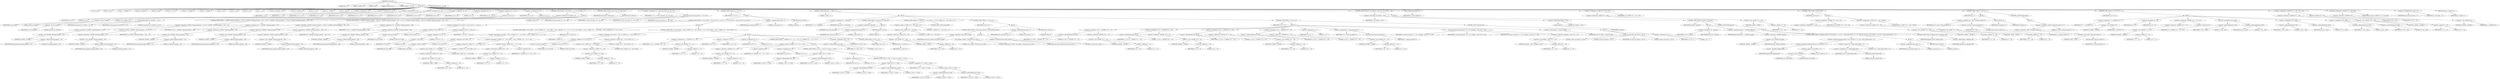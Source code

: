 digraph cache_insert {  
"1000118" [label = "(METHOD,cache_insert)" ]
"1000119" [label = "(PARAM,char *a1)" ]
"1000120" [label = "(PARAM,_DWORD *a2)" ]
"1000121" [label = "(PARAM,int a3)" ]
"1000122" [label = "(PARAM,unsigned int a4)" ]
"1000123" [label = "(PARAM,unsigned __int16 a5)" ]
"1000124" [label = "(BLOCK,,)" ]
"1000125" [label = "(LOCAL,v5: int)" ]
"1000126" [label = "(LOCAL,v6: char *)" ]
"1000127" [label = "(LOCAL,v7: _DWORD *)" ]
"1000128" [label = "(LOCAL,v8: _DWORD *)" ]
"1000129" [label = "(LOCAL,v10: bool)" ]
"1000130" [label = "(LOCAL,v11: int [ 5 ])" ]
"1000131" [label = "(LOCAL,v12: _DWORD *)" ]
"1000132" [label = "(LOCAL,v13: _DWORD *)" ]
"1000133" [label = "(LOCAL,v14: int)" ]
"1000134" [label = "(LOCAL,v15: int)" ]
"1000135" [label = "(LOCAL,v16: int)" ]
"1000136" [label = "(LOCAL,v17: int)" ]
"1000137" [label = "(LOCAL,v18: unsigned __int16)" ]
"1000138" [label = "(LOCAL,v19: unsigned int)" ]
"1000139" [label = "(LOCAL,v20: int)" ]
"1000140" [label = "(LOCAL,v21: _DWORD *)" ]
"1000141" [label = "(LOCAL,s: char *)" ]
"1000142" [label = "(<operator>.assignment,s = a1)" ]
"1000143" [label = "(IDENTIFIER,s,s = a1)" ]
"1000144" [label = "(IDENTIFIER,a1,s = a1)" ]
"1000145" [label = "(<operator>.assignment,v21 = a2)" ]
"1000146" [label = "(IDENTIFIER,v21,v21 = a2)" ]
"1000147" [label = "(IDENTIFIER,a2,v21 = a2)" ]
"1000148" [label = "(<operator>.assignment,v20 = a3)" ]
"1000149" [label = "(IDENTIFIER,v20,v20 = a3)" ]
"1000150" [label = "(IDENTIFIER,a3,v20 = a3)" ]
"1000151" [label = "(<operator>.assignment,v19 = a4)" ]
"1000152" [label = "(IDENTIFIER,v19,v19 = a4)" ]
"1000153" [label = "(IDENTIFIER,a4,v19 = a4)" ]
"1000154" [label = "(<operator>.assignment,v18 = a5)" ]
"1000155" [label = "(IDENTIFIER,v18,v18 = a5)" ]
"1000156" [label = "(IDENTIFIER,a5,v18 = a5)" ]
"1000157" [label = "(<operator>.assignment,v16 = 0)" ]
"1000158" [label = "(IDENTIFIER,v16,v16 = 0)" ]
"1000159" [label = "(LITERAL,0,v16 = 0)" ]
"1000160" [label = "(<operator>.assignment,v15 = a5 & 4)" ]
"1000161" [label = "(IDENTIFIER,v15,v15 = a5 & 4)" ]
"1000162" [label = "(<operator>.and,a5 & 4)" ]
"1000163" [label = "(IDENTIFIER,a5,a5 & 4)" ]
"1000164" [label = "(LITERAL,4,a5 & 4)" ]
"1000165" [label = "(<operator>.assignment,v14 = 0)" ]
"1000166" [label = "(IDENTIFIER,v14,v14 = 0)" ]
"1000167" [label = "(LITERAL,0,v14 = 0)" ]
"1000168" [label = "(CONTROL_STRUCTURE,if ( (a5 & 0x980) != 0 ),if ( (a5 & 0x980) != 0 ))" ]
"1000169" [label = "(<operator>.notEquals,(a5 & 0x980) != 0)" ]
"1000170" [label = "(<operator>.and,a5 & 0x980)" ]
"1000171" [label = "(IDENTIFIER,a5,a5 & 0x980)" ]
"1000172" [label = "(LITERAL,0x980,a5 & 0x980)" ]
"1000173" [label = "(LITERAL,0,(a5 & 0x980) != 0)" ]
"1000174" [label = "(BLOCK,,)" ]
"1000175" [label = "(log_query,log_query(v18 | 0x10000, s, v21, 0))" ]
"1000176" [label = "(<operator>.or,v18 | 0x10000)" ]
"1000177" [label = "(IDENTIFIER,v18,v18 | 0x10000)" ]
"1000178" [label = "(LITERAL,0x10000,v18 | 0x10000)" ]
"1000179" [label = "(IDENTIFIER,s,log_query(v18 | 0x10000, s, v21, 0))" ]
"1000180" [label = "(IDENTIFIER,v21,log_query(v18 | 0x10000, s, v21, 0))" ]
"1000181" [label = "(LITERAL,0,log_query(v18 | 0x10000, s, v21, 0))" ]
"1000182" [label = "(CONTROL_STRUCTURE,if ( *(_DWORD *)(dnsmasq_daemon + 252) && *(_DWORD *)(dnsmasq_daemon + 252) < v19 ),if ( *(_DWORD *)(dnsmasq_daemon + 252) && *(_DWORD *)(dnsmasq_daemon + 252) < v19 ))" ]
"1000183" [label = "(<operator>.logicalAnd,*(_DWORD *)(dnsmasq_daemon + 252) && *(_DWORD *)(dnsmasq_daemon + 252) < v19)" ]
"1000184" [label = "(<operator>.indirection,*(_DWORD *)(dnsmasq_daemon + 252))" ]
"1000185" [label = "(<operator>.cast,(_DWORD *)(dnsmasq_daemon + 252))" ]
"1000186" [label = "(UNKNOWN,_DWORD *,_DWORD *)" ]
"1000187" [label = "(<operator>.addition,dnsmasq_daemon + 252)" ]
"1000188" [label = "(IDENTIFIER,dnsmasq_daemon,dnsmasq_daemon + 252)" ]
"1000189" [label = "(LITERAL,252,dnsmasq_daemon + 252)" ]
"1000190" [label = "(<operator>.lessThan,*(_DWORD *)(dnsmasq_daemon + 252) < v19)" ]
"1000191" [label = "(<operator>.indirection,*(_DWORD *)(dnsmasq_daemon + 252))" ]
"1000192" [label = "(<operator>.cast,(_DWORD *)(dnsmasq_daemon + 252))" ]
"1000193" [label = "(UNKNOWN,_DWORD *,_DWORD *)" ]
"1000194" [label = "(<operator>.addition,dnsmasq_daemon + 252)" ]
"1000195" [label = "(IDENTIFIER,dnsmasq_daemon,dnsmasq_daemon + 252)" ]
"1000196" [label = "(LITERAL,252,dnsmasq_daemon + 252)" ]
"1000197" [label = "(IDENTIFIER,v19,*(_DWORD *)(dnsmasq_daemon + 252) < v19)" ]
"1000198" [label = "(<operator>.assignment,v19 = *(_DWORD *)(dnsmasq_daemon + 252))" ]
"1000199" [label = "(IDENTIFIER,v19,v19 = *(_DWORD *)(dnsmasq_daemon + 252))" ]
"1000200" [label = "(<operator>.indirection,*(_DWORD *)(dnsmasq_daemon + 252))" ]
"1000201" [label = "(<operator>.cast,(_DWORD *)(dnsmasq_daemon + 252))" ]
"1000202" [label = "(UNKNOWN,_DWORD *,_DWORD *)" ]
"1000203" [label = "(<operator>.addition,dnsmasq_daemon + 252)" ]
"1000204" [label = "(IDENTIFIER,dnsmasq_daemon,dnsmasq_daemon + 252)" ]
"1000205" [label = "(LITERAL,252,dnsmasq_daemon + 252)" ]
"1000206" [label = "(CONTROL_STRUCTURE,if ( *(_DWORD *)(dnsmasq_daemon + 248) && *(_DWORD *)(dnsmasq_daemon + 248) > v19 ),if ( *(_DWORD *)(dnsmasq_daemon + 248) && *(_DWORD *)(dnsmasq_daemon + 248) > v19 ))" ]
"1000207" [label = "(<operator>.logicalAnd,*(_DWORD *)(dnsmasq_daemon + 248) && *(_DWORD *)(dnsmasq_daemon + 248) > v19)" ]
"1000208" [label = "(<operator>.indirection,*(_DWORD *)(dnsmasq_daemon + 248))" ]
"1000209" [label = "(<operator>.cast,(_DWORD *)(dnsmasq_daemon + 248))" ]
"1000210" [label = "(UNKNOWN,_DWORD *,_DWORD *)" ]
"1000211" [label = "(<operator>.addition,dnsmasq_daemon + 248)" ]
"1000212" [label = "(IDENTIFIER,dnsmasq_daemon,dnsmasq_daemon + 248)" ]
"1000213" [label = "(LITERAL,248,dnsmasq_daemon + 248)" ]
"1000214" [label = "(<operator>.greaterThan,*(_DWORD *)(dnsmasq_daemon + 248) > v19)" ]
"1000215" [label = "(<operator>.indirection,*(_DWORD *)(dnsmasq_daemon + 248))" ]
"1000216" [label = "(<operator>.cast,(_DWORD *)(dnsmasq_daemon + 248))" ]
"1000217" [label = "(UNKNOWN,_DWORD *,_DWORD *)" ]
"1000218" [label = "(<operator>.addition,dnsmasq_daemon + 248)" ]
"1000219" [label = "(IDENTIFIER,dnsmasq_daemon,dnsmasq_daemon + 248)" ]
"1000220" [label = "(LITERAL,248,dnsmasq_daemon + 248)" ]
"1000221" [label = "(IDENTIFIER,v19,*(_DWORD *)(dnsmasq_daemon + 248) > v19)" ]
"1000222" [label = "(<operator>.assignment,v19 = *(_DWORD *)(dnsmasq_daemon + 248))" ]
"1000223" [label = "(IDENTIFIER,v19,v19 = *(_DWORD *)(dnsmasq_daemon + 248))" ]
"1000224" [label = "(<operator>.indirection,*(_DWORD *)(dnsmasq_daemon + 248))" ]
"1000225" [label = "(<operator>.cast,(_DWORD *)(dnsmasq_daemon + 248))" ]
"1000226" [label = "(UNKNOWN,_DWORD *,_DWORD *)" ]
"1000227" [label = "(<operator>.addition,dnsmasq_daemon + 248)" ]
"1000228" [label = "(IDENTIFIER,dnsmasq_daemon,dnsmasq_daemon + 248)" ]
"1000229" [label = "(LITERAL,248,dnsmasq_daemon + 248)" ]
"1000230" [label = "(CONTROL_STRUCTURE,if ( insert_error ),if ( insert_error ))" ]
"1000231" [label = "(IDENTIFIER,insert_error,if ( insert_error ))" ]
"1000232" [label = "(RETURN,return 0;,return 0;)" ]
"1000233" [label = "(LITERAL,0,return 0;)" ]
"1000234" [label = "(<operator>.assignment,v17 = cache_scan_free(s, v21, v20, v18))" ]
"1000235" [label = "(IDENTIFIER,v17,v17 = cache_scan_free(s, v21, v20, v18))" ]
"1000236" [label = "(cache_scan_free,cache_scan_free(s, v21, v20, v18))" ]
"1000237" [label = "(IDENTIFIER,s,cache_scan_free(s, v21, v20, v18))" ]
"1000238" [label = "(IDENTIFIER,v21,cache_scan_free(s, v21, v20, v18))" ]
"1000239" [label = "(IDENTIFIER,v20,cache_scan_free(s, v21, v20, v18))" ]
"1000240" [label = "(IDENTIFIER,v18,cache_scan_free(s, v21, v20, v18))" ]
"1000241" [label = "(CONTROL_STRUCTURE,if ( v17 ),if ( v17 ))" ]
"1000242" [label = "(IDENTIFIER,v17,if ( v17 ))" ]
"1000243" [label = "(BLOCK,,)" ]
"1000244" [label = "(CONTROL_STRUCTURE,if ( (v18 & 0x180) != 0 && (v18 & 8) != 0 && v21 ),if ( (v18 & 0x180) != 0 && (v18 & 8) != 0 && v21 ))" ]
"1000245" [label = "(<operator>.logicalAnd,(v18 & 0x180) != 0 && (v18 & 8) != 0 && v21)" ]
"1000246" [label = "(<operator>.notEquals,(v18 & 0x180) != 0)" ]
"1000247" [label = "(<operator>.and,v18 & 0x180)" ]
"1000248" [label = "(IDENTIFIER,v18,v18 & 0x180)" ]
"1000249" [label = "(LITERAL,0x180,v18 & 0x180)" ]
"1000250" [label = "(LITERAL,0,(v18 & 0x180) != 0)" ]
"1000251" [label = "(<operator>.logicalAnd,(v18 & 8) != 0 && v21)" ]
"1000252" [label = "(<operator>.notEquals,(v18 & 8) != 0)" ]
"1000253" [label = "(<operator>.and,v18 & 8)" ]
"1000254" [label = "(IDENTIFIER,v18,v18 & 8)" ]
"1000255" [label = "(LITERAL,8,v18 & 8)" ]
"1000256" [label = "(LITERAL,0,(v18 & 8) != 0)" ]
"1000257" [label = "(IDENTIFIER,v21,(v18 & 8) != 0 && v21)" ]
"1000258" [label = "(BLOCK,,)" ]
"1000259" [label = "(CONTROL_STRUCTURE,if ( (v18 & 0x80) != 0 && (*(_WORD *)(v17 + 36) & 0x80) != 0 && *(_DWORD *)(v17 + 12) == *v21 ),if ( (v18 & 0x80) != 0 && (*(_WORD *)(v17 + 36) & 0x80) != 0 && *(_DWORD *)(v17 + 12) == *v21 ))" ]
"1000260" [label = "(<operator>.logicalAnd,(v18 & 0x80) != 0 && (*(_WORD *)(v17 + 36) & 0x80) != 0 && *(_DWORD *)(v17 + 12) == *v21)" ]
"1000261" [label = "(<operator>.notEquals,(v18 & 0x80) != 0)" ]
"1000262" [label = "(<operator>.and,v18 & 0x80)" ]
"1000263" [label = "(IDENTIFIER,v18,v18 & 0x80)" ]
"1000264" [label = "(LITERAL,0x80,v18 & 0x80)" ]
"1000265" [label = "(LITERAL,0,(v18 & 0x80) != 0)" ]
"1000266" [label = "(<operator>.logicalAnd,(*(_WORD *)(v17 + 36) & 0x80) != 0 && *(_DWORD *)(v17 + 12) == *v21)" ]
"1000267" [label = "(<operator>.notEquals,(*(_WORD *)(v17 + 36) & 0x80) != 0)" ]
"1000268" [label = "(<operator>.and,*(_WORD *)(v17 + 36) & 0x80)" ]
"1000269" [label = "(<operator>.indirection,*(_WORD *)(v17 + 36))" ]
"1000270" [label = "(<operator>.cast,(_WORD *)(v17 + 36))" ]
"1000271" [label = "(UNKNOWN,_WORD *,_WORD *)" ]
"1000272" [label = "(<operator>.addition,v17 + 36)" ]
"1000273" [label = "(IDENTIFIER,v17,v17 + 36)" ]
"1000274" [label = "(LITERAL,36,v17 + 36)" ]
"1000275" [label = "(LITERAL,0x80,*(_WORD *)(v17 + 36) & 0x80)" ]
"1000276" [label = "(LITERAL,0,(*(_WORD *)(v17 + 36) & 0x80) != 0)" ]
"1000277" [label = "(<operator>.equals,*(_DWORD *)(v17 + 12) == *v21)" ]
"1000278" [label = "(<operator>.indirection,*(_DWORD *)(v17 + 12))" ]
"1000279" [label = "(<operator>.cast,(_DWORD *)(v17 + 12))" ]
"1000280" [label = "(UNKNOWN,_DWORD *,_DWORD *)" ]
"1000281" [label = "(<operator>.addition,v17 + 12)" ]
"1000282" [label = "(IDENTIFIER,v17,v17 + 12)" ]
"1000283" [label = "(LITERAL,12,v17 + 12)" ]
"1000284" [label = "(<operator>.indirection,*v21)" ]
"1000285" [label = "(IDENTIFIER,v21,*(_DWORD *)(v17 + 12) == *v21)" ]
"1000286" [label = "(RETURN,return v17;,return v17;)" ]
"1000287" [label = "(IDENTIFIER,v17,return v17;)" ]
"1000288" [label = "(CONTROL_STRUCTURE,if ( (v18 & 0x100) != 0 && (*(_WORD *)(v17 + 36) & 0x100) != 0 ),if ( (v18 & 0x100) != 0 && (*(_WORD *)(v17 + 36) & 0x100) != 0 ))" ]
"1000289" [label = "(<operator>.logicalAnd,(v18 & 0x100) != 0 && (*(_WORD *)(v17 + 36) & 0x100) != 0)" ]
"1000290" [label = "(<operator>.notEquals,(v18 & 0x100) != 0)" ]
"1000291" [label = "(<operator>.and,v18 & 0x100)" ]
"1000292" [label = "(IDENTIFIER,v18,v18 & 0x100)" ]
"1000293" [label = "(LITERAL,0x100,v18 & 0x100)" ]
"1000294" [label = "(LITERAL,0,(v18 & 0x100) != 0)" ]
"1000295" [label = "(<operator>.notEquals,(*(_WORD *)(v17 + 36) & 0x100) != 0)" ]
"1000296" [label = "(<operator>.and,*(_WORD *)(v17 + 36) & 0x100)" ]
"1000297" [label = "(<operator>.indirection,*(_WORD *)(v17 + 36))" ]
"1000298" [label = "(<operator>.cast,(_WORD *)(v17 + 36))" ]
"1000299" [label = "(UNKNOWN,_WORD *,_WORD *)" ]
"1000300" [label = "(<operator>.addition,v17 + 36)" ]
"1000301" [label = "(IDENTIFIER,v17,v17 + 36)" ]
"1000302" [label = "(LITERAL,36,v17 + 36)" ]
"1000303" [label = "(LITERAL,0x100,*(_WORD *)(v17 + 36) & 0x100)" ]
"1000304" [label = "(LITERAL,0,(*(_WORD *)(v17 + 36) & 0x100) != 0)" ]
"1000305" [label = "(BLOCK,,)" ]
"1000306" [label = "(<operator>.assignment,v13 = (_DWORD *)(v17 + 12))" ]
"1000307" [label = "(IDENTIFIER,v13,v13 = (_DWORD *)(v17 + 12))" ]
"1000308" [label = "(<operator>.cast,(_DWORD *)(v17 + 12))" ]
"1000309" [label = "(UNKNOWN,_DWORD *,_DWORD *)" ]
"1000310" [label = "(<operator>.addition,v17 + 12)" ]
"1000311" [label = "(IDENTIFIER,v17,v17 + 12)" ]
"1000312" [label = "(LITERAL,12,v17 + 12)" ]
"1000313" [label = "(<operator>.assignment,v12 = v21)" ]
"1000314" [label = "(IDENTIFIER,v12,v12 = v21)" ]
"1000315" [label = "(IDENTIFIER,v21,v12 = v21)" ]
"1000316" [label = "(<operator>.assignment,v10 = 0)" ]
"1000317" [label = "(IDENTIFIER,v10,v10 = 0)" ]
"1000318" [label = "(LITERAL,0,v10 = 0)" ]
"1000319" [label = "(CONTROL_STRUCTURE,if ( *(_DWORD *)(v17 + 12) == *v21 ),if ( *(_DWORD *)(v17 + 12) == *v21 ))" ]
"1000320" [label = "(<operator>.equals,*(_DWORD *)(v17 + 12) == *v21)" ]
"1000321" [label = "(<operator>.indirection,*(_DWORD *)(v17 + 12))" ]
"1000322" [label = "(<operator>.cast,(_DWORD *)(v17 + 12))" ]
"1000323" [label = "(UNKNOWN,_DWORD *,_DWORD *)" ]
"1000324" [label = "(<operator>.addition,v17 + 12)" ]
"1000325" [label = "(IDENTIFIER,v17,v17 + 12)" ]
"1000326" [label = "(LITERAL,12,v17 + 12)" ]
"1000327" [label = "(<operator>.indirection,*v21)" ]
"1000328" [label = "(IDENTIFIER,v21,*(_DWORD *)(v17 + 12) == *v21)" ]
"1000329" [label = "(BLOCK,,)" ]
"1000330" [label = "(<operator>.assignment,v10 = 0)" ]
"1000331" [label = "(IDENTIFIER,v10,v10 = 0)" ]
"1000332" [label = "(LITERAL,0,v10 = 0)" ]
"1000333" [label = "(CONTROL_STRUCTURE,if ( v13[1] == v12[1] ),if ( v13[1] == v12[1] ))" ]
"1000334" [label = "(<operator>.equals,v13[1] == v12[1])" ]
"1000335" [label = "(<operator>.indirectIndexAccess,v13[1])" ]
"1000336" [label = "(IDENTIFIER,v13,v13[1] == v12[1])" ]
"1000337" [label = "(LITERAL,1,v13[1] == v12[1])" ]
"1000338" [label = "(<operator>.indirectIndexAccess,v12[1])" ]
"1000339" [label = "(IDENTIFIER,v12,v13[1] == v12[1])" ]
"1000340" [label = "(LITERAL,1,v13[1] == v12[1])" ]
"1000341" [label = "(BLOCK,,)" ]
"1000342" [label = "(<operator>.assignment,v10 = 0)" ]
"1000343" [label = "(IDENTIFIER,v10,v10 = 0)" ]
"1000344" [label = "(LITERAL,0,v10 = 0)" ]
"1000345" [label = "(CONTROL_STRUCTURE,if ( v13[2] == v12[2] ),if ( v13[2] == v12[2] ))" ]
"1000346" [label = "(<operator>.equals,v13[2] == v12[2])" ]
"1000347" [label = "(<operator>.indirectIndexAccess,v13[2])" ]
"1000348" [label = "(IDENTIFIER,v13,v13[2] == v12[2])" ]
"1000349" [label = "(LITERAL,2,v13[2] == v12[2])" ]
"1000350" [label = "(<operator>.indirectIndexAccess,v12[2])" ]
"1000351" [label = "(IDENTIFIER,v12,v13[2] == v12[2])" ]
"1000352" [label = "(LITERAL,2,v13[2] == v12[2])" ]
"1000353" [label = "(<operator>.assignment,v10 = v13[3] == v12[3])" ]
"1000354" [label = "(IDENTIFIER,v10,v10 = v13[3] == v12[3])" ]
"1000355" [label = "(<operator>.equals,v13[3] == v12[3])" ]
"1000356" [label = "(<operator>.indirectIndexAccess,v13[3])" ]
"1000357" [label = "(IDENTIFIER,v13,v13[3] == v12[3])" ]
"1000358" [label = "(LITERAL,3,v13[3] == v12[3])" ]
"1000359" [label = "(<operator>.indirectIndexAccess,v12[3])" ]
"1000360" [label = "(IDENTIFIER,v12,v13[3] == v12[3])" ]
"1000361" [label = "(LITERAL,3,v13[3] == v12[3])" ]
"1000362" [label = "(<operator>.assignment,v11[4] = v10)" ]
"1000363" [label = "(<operator>.indirectIndexAccess,v11[4])" ]
"1000364" [label = "(IDENTIFIER,v11,v11[4] = v10)" ]
"1000365" [label = "(LITERAL,4,v11[4] = v10)" ]
"1000366" [label = "(IDENTIFIER,v10,v11[4] = v10)" ]
"1000367" [label = "(CONTROL_STRUCTURE,if ( v10 ),if ( v10 ))" ]
"1000368" [label = "(IDENTIFIER,v10,if ( v10 ))" ]
"1000369" [label = "(RETURN,return v17;,return v17;)" ]
"1000370" [label = "(IDENTIFIER,v17,return v17;)" ]
"1000371" [label = "(<operator>.assignment,insert_error = 1)" ]
"1000372" [label = "(IDENTIFIER,insert_error,insert_error = 1)" ]
"1000373" [label = "(LITERAL,1,insert_error = 1)" ]
"1000374" [label = "(RETURN,return 0;,return 0;)" ]
"1000375" [label = "(LITERAL,0,return 0;)" ]
"1000376" [label = "(CONTROL_STRUCTURE,while ( 1 ),while ( 1 ))" ]
"1000377" [label = "(LITERAL,1,while ( 1 ))" ]
"1000378" [label = "(BLOCK,,)" ]
"1000379" [label = "(<operator>.assignment,v17 = cache_tail)" ]
"1000380" [label = "(IDENTIFIER,v17,v17 = cache_tail)" ]
"1000381" [label = "(IDENTIFIER,cache_tail,v17 = cache_tail)" ]
"1000382" [label = "(CONTROL_STRUCTURE,if ( !cache_tail ),if ( !cache_tail ))" ]
"1000383" [label = "(<operator>.logicalNot,!cache_tail)" ]
"1000384" [label = "(IDENTIFIER,cache_tail,!cache_tail)" ]
"1000385" [label = "(BLOCK,,)" ]
"1000386" [label = "(<operator>.assignment,insert_error = 1)" ]
"1000387" [label = "(IDENTIFIER,insert_error,insert_error = 1)" ]
"1000388" [label = "(LITERAL,1,insert_error = 1)" ]
"1000389" [label = "(RETURN,return 0;,return 0;)" ]
"1000390" [label = "(LITERAL,0,return 0;)" ]
"1000391" [label = "(CONTROL_STRUCTURE,if ( (*(_WORD *)(v17 + 36) & 0xC) == 0 ),if ( (*(_WORD *)(v17 + 36) & 0xC) == 0 ))" ]
"1000392" [label = "(<operator>.equals,(*(_WORD *)(v17 + 36) & 0xC) == 0)" ]
"1000393" [label = "(<operator>.and,*(_WORD *)(v17 + 36) & 0xC)" ]
"1000394" [label = "(<operator>.indirection,*(_WORD *)(v17 + 36))" ]
"1000395" [label = "(<operator>.cast,(_WORD *)(v17 + 36))" ]
"1000396" [label = "(UNKNOWN,_WORD *,_WORD *)" ]
"1000397" [label = "(<operator>.addition,v17 + 36)" ]
"1000398" [label = "(IDENTIFIER,v17,v17 + 36)" ]
"1000399" [label = "(LITERAL,36,v17 + 36)" ]
"1000400" [label = "(LITERAL,0xC,*(_WORD *)(v17 + 36) & 0xC)" ]
"1000401" [label = "(LITERAL,0,(*(_WORD *)(v17 + 36) & 0xC) == 0)" ]
"1000402" [label = "(CONTROL_STRUCTURE,break;,break;)" ]
"1000403" [label = "(CONTROL_STRUCTURE,if ( v14 ),if ( v14 ))" ]
"1000404" [label = "(IDENTIFIER,v14,if ( v14 ))" ]
"1000405" [label = "(BLOCK,,)" ]
"1000406" [label = "(CONTROL_STRUCTURE,if ( !cache_insert_warned ),if ( !cache_insert_warned ))" ]
"1000407" [label = "(<operator>.logicalNot,!cache_insert_warned)" ]
"1000408" [label = "(IDENTIFIER,cache_insert_warned,!cache_insert_warned)" ]
"1000409" [label = "(BLOCK,,)" ]
"1000410" [label = "(my_syslog,my_syslog(3, \"Internal error in cache.\"))" ]
"1000411" [label = "(LITERAL,3,my_syslog(3, \"Internal error in cache.\"))" ]
"1000412" [label = "(LITERAL,\"Internal error in cache.\",my_syslog(3, \"Internal error in cache.\"))" ]
"1000413" [label = "(<operator>.assignment,cache_insert_warned = 1)" ]
"1000414" [label = "(IDENTIFIER,cache_insert_warned,cache_insert_warned = 1)" ]
"1000415" [label = "(LITERAL,1,cache_insert_warned = 1)" ]
"1000416" [label = "(<operator>.assignment,insert_error = 1)" ]
"1000417" [label = "(IDENTIFIER,insert_error,insert_error = 1)" ]
"1000418" [label = "(LITERAL,1,insert_error = 1)" ]
"1000419" [label = "(RETURN,return 0;,return 0;)" ]
"1000420" [label = "(LITERAL,0,return 0;)" ]
"1000421" [label = "(CONTROL_STRUCTURE,if ( v15 ),if ( v15 ))" ]
"1000422" [label = "(IDENTIFIER,v15,if ( v15 ))" ]
"1000423" [label = "(BLOCK,,)" ]
"1000424" [label = "(<operator>.assignment,v11[0] = *(_DWORD *)(v17 + 12))" ]
"1000425" [label = "(<operator>.indirectIndexAccess,v11[0])" ]
"1000426" [label = "(IDENTIFIER,v11,v11[0] = *(_DWORD *)(v17 + 12))" ]
"1000427" [label = "(LITERAL,0,v11[0] = *(_DWORD *)(v17 + 12))" ]
"1000428" [label = "(<operator>.indirection,*(_DWORD *)(v17 + 12))" ]
"1000429" [label = "(<operator>.cast,(_DWORD *)(v17 + 12))" ]
"1000430" [label = "(UNKNOWN,_DWORD *,_DWORD *)" ]
"1000431" [label = "(<operator>.addition,v17 + 12)" ]
"1000432" [label = "(IDENTIFIER,v17,v17 + 12)" ]
"1000433" [label = "(LITERAL,12,v17 + 12)" ]
"1000434" [label = "(<operator>.assignment,v11[1] = *(_DWORD *)(v17 + 16))" ]
"1000435" [label = "(<operator>.indirectIndexAccess,v11[1])" ]
"1000436" [label = "(IDENTIFIER,v11,v11[1] = *(_DWORD *)(v17 + 16))" ]
"1000437" [label = "(LITERAL,1,v11[1] = *(_DWORD *)(v17 + 16))" ]
"1000438" [label = "(<operator>.indirection,*(_DWORD *)(v17 + 16))" ]
"1000439" [label = "(<operator>.cast,(_DWORD *)(v17 + 16))" ]
"1000440" [label = "(UNKNOWN,_DWORD *,_DWORD *)" ]
"1000441" [label = "(<operator>.addition,v17 + 16)" ]
"1000442" [label = "(IDENTIFIER,v17,v17 + 16)" ]
"1000443" [label = "(LITERAL,16,v17 + 16)" ]
"1000444" [label = "(<operator>.assignment,v11[2] = *(_DWORD *)(v17 + 20))" ]
"1000445" [label = "(<operator>.indirectIndexAccess,v11[2])" ]
"1000446" [label = "(IDENTIFIER,v11,v11[2] = *(_DWORD *)(v17 + 20))" ]
"1000447" [label = "(LITERAL,2,v11[2] = *(_DWORD *)(v17 + 20))" ]
"1000448" [label = "(<operator>.indirection,*(_DWORD *)(v17 + 20))" ]
"1000449" [label = "(<operator>.cast,(_DWORD *)(v17 + 20))" ]
"1000450" [label = "(UNKNOWN,_DWORD *,_DWORD *)" ]
"1000451" [label = "(<operator>.addition,v17 + 20)" ]
"1000452" [label = "(IDENTIFIER,v17,v17 + 20)" ]
"1000453" [label = "(LITERAL,20,v17 + 20)" ]
"1000454" [label = "(<operator>.assignment,v11[3] = *(_DWORD *)(v17 + 24))" ]
"1000455" [label = "(<operator>.indirectIndexAccess,v11[3])" ]
"1000456" [label = "(IDENTIFIER,v11,v11[3] = *(_DWORD *)(v17 + 24))" ]
"1000457" [label = "(LITERAL,3,v11[3] = *(_DWORD *)(v17 + 24))" ]
"1000458" [label = "(<operator>.indirection,*(_DWORD *)(v17 + 24))" ]
"1000459" [label = "(<operator>.cast,(_DWORD *)(v17 + 24))" ]
"1000460" [label = "(UNKNOWN,_DWORD *,_DWORD *)" ]
"1000461" [label = "(<operator>.addition,v17 + 24)" ]
"1000462" [label = "(IDENTIFIER,v17,v17 + 24)" ]
"1000463" [label = "(LITERAL,24,v17 + 24)" ]
"1000464" [label = "(<operator>.assignment,v14 = 1)" ]
"1000465" [label = "(IDENTIFIER,v14,v14 = 1)" ]
"1000466" [label = "(LITERAL,1,v14 = 1)" ]
"1000467" [label = "(<operator>.assignment,v5 = cache_get_name(v17))" ]
"1000468" [label = "(IDENTIFIER,v5,v5 = cache_get_name(v17))" ]
"1000469" [label = "(cache_get_name,cache_get_name(v17))" ]
"1000470" [label = "(IDENTIFIER,v17,cache_get_name(v17))" ]
"1000471" [label = "(cache_scan_free,cache_scan_free(v5, v11, v20, *(unsigned __int16 *)(v17 + 36)))" ]
"1000472" [label = "(IDENTIFIER,v5,cache_scan_free(v5, v11, v20, *(unsigned __int16 *)(v17 + 36)))" ]
"1000473" [label = "(IDENTIFIER,v11,cache_scan_free(v5, v11, v20, *(unsigned __int16 *)(v17 + 36)))" ]
"1000474" [label = "(IDENTIFIER,v20,cache_scan_free(v5, v11, v20, *(unsigned __int16 *)(v17 + 36)))" ]
"1000475" [label = "(<operator>.indirection,*(unsigned __int16 *)(v17 + 36))" ]
"1000476" [label = "(<operator>.cast,(unsigned __int16 *)(v17 + 36))" ]
"1000477" [label = "(UNKNOWN,unsigned __int16 *,unsigned __int16 *)" ]
"1000478" [label = "(<operator>.addition,v17 + 36)" ]
"1000479" [label = "(IDENTIFIER,v17,v17 + 36)" ]
"1000480" [label = "(LITERAL,36,v17 + 36)" ]
"1000481" [label = "(<operator>.preIncrement,++cache_live_freed)" ]
"1000482" [label = "(IDENTIFIER,cache_live_freed,++cache_live_freed)" ]
"1000483" [label = "(CONTROL_STRUCTURE,else,else)" ]
"1000484" [label = "(BLOCK,,)" ]
"1000485" [label = "(cache_scan_free,cache_scan_free(0, 0, v20, 0))" ]
"1000486" [label = "(LITERAL,0,cache_scan_free(0, 0, v20, 0))" ]
"1000487" [label = "(LITERAL,0,cache_scan_free(0, 0, v20, 0))" ]
"1000488" [label = "(IDENTIFIER,v20,cache_scan_free(0, 0, v20, 0))" ]
"1000489" [label = "(LITERAL,0,cache_scan_free(0, 0, v20, 0))" ]
"1000490" [label = "(<operator>.assignment,v15 = 1)" ]
"1000491" [label = "(IDENTIFIER,v15,v15 = 1)" ]
"1000492" [label = "(LITERAL,1,v15 = 1)" ]
"1000493" [label = "(CONTROL_STRUCTURE,if ( s && strlen(s) > 0x31 ),if ( s && strlen(s) > 0x31 ))" ]
"1000494" [label = "(<operator>.logicalAnd,s && strlen(s) > 0x31)" ]
"1000495" [label = "(IDENTIFIER,s,s && strlen(s) > 0x31)" ]
"1000496" [label = "(<operator>.greaterThan,strlen(s) > 0x31)" ]
"1000497" [label = "(strlen,strlen(s))" ]
"1000498" [label = "(IDENTIFIER,s,strlen(s))" ]
"1000499" [label = "(LITERAL,0x31,strlen(s) > 0x31)" ]
"1000500" [label = "(BLOCK,,)" ]
"1000501" [label = "(CONTROL_STRUCTURE,if ( big_free ),if ( big_free ))" ]
"1000502" [label = "(IDENTIFIER,big_free,if ( big_free ))" ]
"1000503" [label = "(BLOCK,,)" ]
"1000504" [label = "(<operator>.assignment,v16 = big_free)" ]
"1000505" [label = "(IDENTIFIER,v16,v16 = big_free)" ]
"1000506" [label = "(IDENTIFIER,big_free,v16 = big_free)" ]
"1000507" [label = "(<operator>.assignment,big_free = *(_DWORD *)big_free)" ]
"1000508" [label = "(IDENTIFIER,big_free,big_free = *(_DWORD *)big_free)" ]
"1000509" [label = "(<operator>.indirection,*(_DWORD *)big_free)" ]
"1000510" [label = "(<operator>.cast,(_DWORD *)big_free)" ]
"1000511" [label = "(UNKNOWN,_DWORD *,_DWORD *)" ]
"1000512" [label = "(IDENTIFIER,big_free,(_DWORD *)big_free)" ]
"1000513" [label = "(CONTROL_STRUCTURE,else,else)" ]
"1000514" [label = "(BLOCK,,)" ]
"1000515" [label = "(CONTROL_STRUCTURE,if ( !bignames_left && (v18 & 0x5000) == 0 || (v16 = whine_malloc(1028)) == 0 ),if ( !bignames_left && (v18 & 0x5000) == 0 || (v16 = whine_malloc(1028)) == 0 ))" ]
"1000516" [label = "(<operator>.logicalOr,!bignames_left && (v18 & 0x5000) == 0 || (v16 = whine_malloc(1028)) == 0)" ]
"1000517" [label = "(<operator>.logicalAnd,!bignames_left && (v18 & 0x5000) == 0)" ]
"1000518" [label = "(<operator>.logicalNot,!bignames_left)" ]
"1000519" [label = "(IDENTIFIER,bignames_left,!bignames_left)" ]
"1000520" [label = "(<operator>.equals,(v18 & 0x5000) == 0)" ]
"1000521" [label = "(<operator>.and,v18 & 0x5000)" ]
"1000522" [label = "(IDENTIFIER,v18,v18 & 0x5000)" ]
"1000523" [label = "(LITERAL,0x5000,v18 & 0x5000)" ]
"1000524" [label = "(LITERAL,0,(v18 & 0x5000) == 0)" ]
"1000525" [label = "(<operator>.equals,(v16 = whine_malloc(1028)) == 0)" ]
"1000526" [label = "(<operator>.assignment,v16 = whine_malloc(1028))" ]
"1000527" [label = "(IDENTIFIER,v16,v16 = whine_malloc(1028))" ]
"1000528" [label = "(whine_malloc,whine_malloc(1028))" ]
"1000529" [label = "(LITERAL,1028,whine_malloc(1028))" ]
"1000530" [label = "(LITERAL,0,(v16 = whine_malloc(1028)) == 0)" ]
"1000531" [label = "(BLOCK,,)" ]
"1000532" [label = "(<operator>.assignment,insert_error = 1)" ]
"1000533" [label = "(IDENTIFIER,insert_error,insert_error = 1)" ]
"1000534" [label = "(LITERAL,1,insert_error = 1)" ]
"1000535" [label = "(RETURN,return 0;,return 0;)" ]
"1000536" [label = "(LITERAL,0,return 0;)" ]
"1000537" [label = "(CONTROL_STRUCTURE,if ( bignames_left ),if ( bignames_left ))" ]
"1000538" [label = "(IDENTIFIER,bignames_left,if ( bignames_left ))" ]
"1000539" [label = "(<operator>.preDecrement,--bignames_left)" ]
"1000540" [label = "(IDENTIFIER,bignames_left,--bignames_left)" ]
"1000541" [label = "(cache_unlink,cache_unlink(v17))" ]
"1000542" [label = "(IDENTIFIER,v17,cache_unlink(v17))" ]
"1000543" [label = "(<operator>.assignment,*(_WORD *)(v17 + 36) = v18)" ]
"1000544" [label = "(<operator>.indirection,*(_WORD *)(v17 + 36))" ]
"1000545" [label = "(<operator>.cast,(_WORD *)(v17 + 36))" ]
"1000546" [label = "(UNKNOWN,_WORD *,_WORD *)" ]
"1000547" [label = "(<operator>.addition,v17 + 36)" ]
"1000548" [label = "(IDENTIFIER,v17,v17 + 36)" ]
"1000549" [label = "(LITERAL,36,v17 + 36)" ]
"1000550" [label = "(IDENTIFIER,v18,*(_WORD *)(v17 + 36) = v18)" ]
"1000551" [label = "(CONTROL_STRUCTURE,if ( v16 ),if ( v16 ))" ]
"1000552" [label = "(IDENTIFIER,v16,if ( v16 ))" ]
"1000553" [label = "(BLOCK,,)" ]
"1000554" [label = "(<operator>.assignment,*(_DWORD *)(v17 + 40) = v16)" ]
"1000555" [label = "(<operator>.indirection,*(_DWORD *)(v17 + 40))" ]
"1000556" [label = "(<operator>.cast,(_DWORD *)(v17 + 40))" ]
"1000557" [label = "(UNKNOWN,_DWORD *,_DWORD *)" ]
"1000558" [label = "(<operator>.addition,v17 + 40)" ]
"1000559" [label = "(IDENTIFIER,v17,v17 + 40)" ]
"1000560" [label = "(LITERAL,40,v17 + 40)" ]
"1000561" [label = "(IDENTIFIER,v16,*(_DWORD *)(v17 + 40) = v16)" ]
"1000562" [label = "(<operators>.assignmentOr,*(_WORD *)(v17 + 36) |= 0x200u)" ]
"1000563" [label = "(<operator>.indirection,*(_WORD *)(v17 + 36))" ]
"1000564" [label = "(<operator>.cast,(_WORD *)(v17 + 36))" ]
"1000565" [label = "(UNKNOWN,_WORD *,_WORD *)" ]
"1000566" [label = "(<operator>.addition,v17 + 36)" ]
"1000567" [label = "(IDENTIFIER,v17,v17 + 36)" ]
"1000568" [label = "(LITERAL,36,v17 + 36)" ]
"1000569" [label = "(LITERAL,0x200u,*(_WORD *)(v17 + 36) |= 0x200u)" ]
"1000570" [label = "(CONTROL_STRUCTURE,if ( s ),if ( s ))" ]
"1000571" [label = "(IDENTIFIER,s,if ( s ))" ]
"1000572" [label = "(BLOCK,,)" ]
"1000573" [label = "(<operator>.assignment,v6 = (char *)cache_get_name(v17))" ]
"1000574" [label = "(IDENTIFIER,v6,v6 = (char *)cache_get_name(v17))" ]
"1000575" [label = "(<operator>.cast,(char *)cache_get_name(v17))" ]
"1000576" [label = "(UNKNOWN,char *,char *)" ]
"1000577" [label = "(cache_get_name,cache_get_name(v17))" ]
"1000578" [label = "(IDENTIFIER,v17,cache_get_name(v17))" ]
"1000579" [label = "(strcpy,strcpy(v6, s))" ]
"1000580" [label = "(IDENTIFIER,v6,strcpy(v6, s))" ]
"1000581" [label = "(IDENTIFIER,s,strcpy(v6, s))" ]
"1000582" [label = "(CONTROL_STRUCTURE,else,else)" ]
"1000583" [label = "(BLOCK,,)" ]
"1000584" [label = "(<operator>.assignment,*(_BYTE *)cache_get_name(v17) = 0)" ]
"1000585" [label = "(<operator>.indirection,*(_BYTE *)cache_get_name(v17))" ]
"1000586" [label = "(<operator>.cast,(_BYTE *)cache_get_name(v17))" ]
"1000587" [label = "(UNKNOWN,_BYTE *,_BYTE *)" ]
"1000588" [label = "(cache_get_name,cache_get_name(v17))" ]
"1000589" [label = "(IDENTIFIER,v17,cache_get_name(v17))" ]
"1000590" [label = "(LITERAL,0,*(_BYTE *)cache_get_name(v17) = 0)" ]
"1000591" [label = "(CONTROL_STRUCTURE,if ( v21 ),if ( v21 ))" ]
"1000592" [label = "(IDENTIFIER,v21,if ( v21 ))" ]
"1000593" [label = "(BLOCK,,)" ]
"1000594" [label = "(<operator>.assignment,v7 = (_DWORD *)v17)" ]
"1000595" [label = "(IDENTIFIER,v7,v7 = (_DWORD *)v17)" ]
"1000596" [label = "(<operator>.cast,(_DWORD *)v17)" ]
"1000597" [label = "(UNKNOWN,_DWORD *,_DWORD *)" ]
"1000598" [label = "(IDENTIFIER,v17,(_DWORD *)v17)" ]
"1000599" [label = "(<operator>.assignment,v8 = v21)" ]
"1000600" [label = "(IDENTIFIER,v8,v8 = v21)" ]
"1000601" [label = "(IDENTIFIER,v21,v8 = v21)" ]
"1000602" [label = "(<operator>.assignment,*(_DWORD *)(v17 + 12) = *v21)" ]
"1000603" [label = "(<operator>.indirection,*(_DWORD *)(v17 + 12))" ]
"1000604" [label = "(<operator>.cast,(_DWORD *)(v17 + 12))" ]
"1000605" [label = "(UNKNOWN,_DWORD *,_DWORD *)" ]
"1000606" [label = "(<operator>.addition,v17 + 12)" ]
"1000607" [label = "(IDENTIFIER,v17,v17 + 12)" ]
"1000608" [label = "(LITERAL,12,v17 + 12)" ]
"1000609" [label = "(<operator>.indirection,*v21)" ]
"1000610" [label = "(IDENTIFIER,v21,*(_DWORD *)(v17 + 12) = *v21)" ]
"1000611" [label = "(<operator>.assignment,v7[4] = v8[1])" ]
"1000612" [label = "(<operator>.indirectIndexAccess,v7[4])" ]
"1000613" [label = "(IDENTIFIER,v7,v7[4] = v8[1])" ]
"1000614" [label = "(LITERAL,4,v7[4] = v8[1])" ]
"1000615" [label = "(<operator>.indirectIndexAccess,v8[1])" ]
"1000616" [label = "(IDENTIFIER,v8,v7[4] = v8[1])" ]
"1000617" [label = "(LITERAL,1,v7[4] = v8[1])" ]
"1000618" [label = "(<operator>.assignment,v7[5] = v8[2])" ]
"1000619" [label = "(<operator>.indirectIndexAccess,v7[5])" ]
"1000620" [label = "(IDENTIFIER,v7,v7[5] = v8[2])" ]
"1000621" [label = "(LITERAL,5,v7[5] = v8[2])" ]
"1000622" [label = "(<operator>.indirectIndexAccess,v8[2])" ]
"1000623" [label = "(IDENTIFIER,v8,v7[5] = v8[2])" ]
"1000624" [label = "(LITERAL,2,v7[5] = v8[2])" ]
"1000625" [label = "(<operator>.assignment,v7[6] = v8[3])" ]
"1000626" [label = "(<operator>.indirectIndexAccess,v7[6])" ]
"1000627" [label = "(IDENTIFIER,v7,v7[6] = v8[3])" ]
"1000628" [label = "(LITERAL,6,v7[6] = v8[3])" ]
"1000629" [label = "(<operator>.indirectIndexAccess,v8[3])" ]
"1000630" [label = "(IDENTIFIER,v8,v7[6] = v8[3])" ]
"1000631" [label = "(LITERAL,3,v7[6] = v8[3])" ]
"1000632" [label = "(<operator>.assignment,*(_DWORD *)(v17 + 28) = v20 + v19)" ]
"1000633" [label = "(<operator>.indirection,*(_DWORD *)(v17 + 28))" ]
"1000634" [label = "(<operator>.cast,(_DWORD *)(v17 + 28))" ]
"1000635" [label = "(UNKNOWN,_DWORD *,_DWORD *)" ]
"1000636" [label = "(<operator>.addition,v17 + 28)" ]
"1000637" [label = "(IDENTIFIER,v17,v17 + 28)" ]
"1000638" [label = "(LITERAL,28,v17 + 28)" ]
"1000639" [label = "(<operator>.addition,v20 + v19)" ]
"1000640" [label = "(IDENTIFIER,v20,v20 + v19)" ]
"1000641" [label = "(IDENTIFIER,v19,v20 + v19)" ]
"1000642" [label = "(<operator>.assignment,*(_DWORD *)v17 = new_chain)" ]
"1000643" [label = "(<operator>.indirection,*(_DWORD *)v17)" ]
"1000644" [label = "(<operator>.cast,(_DWORD *)v17)" ]
"1000645" [label = "(UNKNOWN,_DWORD *,_DWORD *)" ]
"1000646" [label = "(IDENTIFIER,v17,(_DWORD *)v17)" ]
"1000647" [label = "(IDENTIFIER,new_chain,*(_DWORD *)v17 = new_chain)" ]
"1000648" [label = "(<operator>.assignment,new_chain = v17)" ]
"1000649" [label = "(IDENTIFIER,new_chain,new_chain = v17)" ]
"1000650" [label = "(IDENTIFIER,v17,new_chain = v17)" ]
"1000651" [label = "(RETURN,return v17;,return v17;)" ]
"1000652" [label = "(IDENTIFIER,v17,return v17;)" ]
"1000653" [label = "(METHOD_RETURN,int __fastcall)" ]
  "1000118" -> "1000119" 
  "1000118" -> "1000120" 
  "1000118" -> "1000121" 
  "1000118" -> "1000122" 
  "1000118" -> "1000123" 
  "1000118" -> "1000124" 
  "1000118" -> "1000653" 
  "1000124" -> "1000125" 
  "1000124" -> "1000126" 
  "1000124" -> "1000127" 
  "1000124" -> "1000128" 
  "1000124" -> "1000129" 
  "1000124" -> "1000130" 
  "1000124" -> "1000131" 
  "1000124" -> "1000132" 
  "1000124" -> "1000133" 
  "1000124" -> "1000134" 
  "1000124" -> "1000135" 
  "1000124" -> "1000136" 
  "1000124" -> "1000137" 
  "1000124" -> "1000138" 
  "1000124" -> "1000139" 
  "1000124" -> "1000140" 
  "1000124" -> "1000141" 
  "1000124" -> "1000142" 
  "1000124" -> "1000145" 
  "1000124" -> "1000148" 
  "1000124" -> "1000151" 
  "1000124" -> "1000154" 
  "1000124" -> "1000157" 
  "1000124" -> "1000160" 
  "1000124" -> "1000165" 
  "1000124" -> "1000168" 
  "1000124" -> "1000230" 
  "1000124" -> "1000234" 
  "1000124" -> "1000241" 
  "1000124" -> "1000376" 
  "1000124" -> "1000493" 
  "1000124" -> "1000541" 
  "1000124" -> "1000543" 
  "1000124" -> "1000551" 
  "1000124" -> "1000570" 
  "1000124" -> "1000591" 
  "1000124" -> "1000632" 
  "1000124" -> "1000642" 
  "1000124" -> "1000648" 
  "1000124" -> "1000651" 
  "1000142" -> "1000143" 
  "1000142" -> "1000144" 
  "1000145" -> "1000146" 
  "1000145" -> "1000147" 
  "1000148" -> "1000149" 
  "1000148" -> "1000150" 
  "1000151" -> "1000152" 
  "1000151" -> "1000153" 
  "1000154" -> "1000155" 
  "1000154" -> "1000156" 
  "1000157" -> "1000158" 
  "1000157" -> "1000159" 
  "1000160" -> "1000161" 
  "1000160" -> "1000162" 
  "1000162" -> "1000163" 
  "1000162" -> "1000164" 
  "1000165" -> "1000166" 
  "1000165" -> "1000167" 
  "1000168" -> "1000169" 
  "1000168" -> "1000174" 
  "1000169" -> "1000170" 
  "1000169" -> "1000173" 
  "1000170" -> "1000171" 
  "1000170" -> "1000172" 
  "1000174" -> "1000175" 
  "1000174" -> "1000182" 
  "1000174" -> "1000206" 
  "1000175" -> "1000176" 
  "1000175" -> "1000179" 
  "1000175" -> "1000180" 
  "1000175" -> "1000181" 
  "1000176" -> "1000177" 
  "1000176" -> "1000178" 
  "1000182" -> "1000183" 
  "1000182" -> "1000198" 
  "1000183" -> "1000184" 
  "1000183" -> "1000190" 
  "1000184" -> "1000185" 
  "1000185" -> "1000186" 
  "1000185" -> "1000187" 
  "1000187" -> "1000188" 
  "1000187" -> "1000189" 
  "1000190" -> "1000191" 
  "1000190" -> "1000197" 
  "1000191" -> "1000192" 
  "1000192" -> "1000193" 
  "1000192" -> "1000194" 
  "1000194" -> "1000195" 
  "1000194" -> "1000196" 
  "1000198" -> "1000199" 
  "1000198" -> "1000200" 
  "1000200" -> "1000201" 
  "1000201" -> "1000202" 
  "1000201" -> "1000203" 
  "1000203" -> "1000204" 
  "1000203" -> "1000205" 
  "1000206" -> "1000207" 
  "1000206" -> "1000222" 
  "1000207" -> "1000208" 
  "1000207" -> "1000214" 
  "1000208" -> "1000209" 
  "1000209" -> "1000210" 
  "1000209" -> "1000211" 
  "1000211" -> "1000212" 
  "1000211" -> "1000213" 
  "1000214" -> "1000215" 
  "1000214" -> "1000221" 
  "1000215" -> "1000216" 
  "1000216" -> "1000217" 
  "1000216" -> "1000218" 
  "1000218" -> "1000219" 
  "1000218" -> "1000220" 
  "1000222" -> "1000223" 
  "1000222" -> "1000224" 
  "1000224" -> "1000225" 
  "1000225" -> "1000226" 
  "1000225" -> "1000227" 
  "1000227" -> "1000228" 
  "1000227" -> "1000229" 
  "1000230" -> "1000231" 
  "1000230" -> "1000232" 
  "1000232" -> "1000233" 
  "1000234" -> "1000235" 
  "1000234" -> "1000236" 
  "1000236" -> "1000237" 
  "1000236" -> "1000238" 
  "1000236" -> "1000239" 
  "1000236" -> "1000240" 
  "1000241" -> "1000242" 
  "1000241" -> "1000243" 
  "1000243" -> "1000244" 
  "1000243" -> "1000371" 
  "1000243" -> "1000374" 
  "1000244" -> "1000245" 
  "1000244" -> "1000258" 
  "1000245" -> "1000246" 
  "1000245" -> "1000251" 
  "1000246" -> "1000247" 
  "1000246" -> "1000250" 
  "1000247" -> "1000248" 
  "1000247" -> "1000249" 
  "1000251" -> "1000252" 
  "1000251" -> "1000257" 
  "1000252" -> "1000253" 
  "1000252" -> "1000256" 
  "1000253" -> "1000254" 
  "1000253" -> "1000255" 
  "1000258" -> "1000259" 
  "1000258" -> "1000288" 
  "1000259" -> "1000260" 
  "1000259" -> "1000286" 
  "1000260" -> "1000261" 
  "1000260" -> "1000266" 
  "1000261" -> "1000262" 
  "1000261" -> "1000265" 
  "1000262" -> "1000263" 
  "1000262" -> "1000264" 
  "1000266" -> "1000267" 
  "1000266" -> "1000277" 
  "1000267" -> "1000268" 
  "1000267" -> "1000276" 
  "1000268" -> "1000269" 
  "1000268" -> "1000275" 
  "1000269" -> "1000270" 
  "1000270" -> "1000271" 
  "1000270" -> "1000272" 
  "1000272" -> "1000273" 
  "1000272" -> "1000274" 
  "1000277" -> "1000278" 
  "1000277" -> "1000284" 
  "1000278" -> "1000279" 
  "1000279" -> "1000280" 
  "1000279" -> "1000281" 
  "1000281" -> "1000282" 
  "1000281" -> "1000283" 
  "1000284" -> "1000285" 
  "1000286" -> "1000287" 
  "1000288" -> "1000289" 
  "1000288" -> "1000305" 
  "1000289" -> "1000290" 
  "1000289" -> "1000295" 
  "1000290" -> "1000291" 
  "1000290" -> "1000294" 
  "1000291" -> "1000292" 
  "1000291" -> "1000293" 
  "1000295" -> "1000296" 
  "1000295" -> "1000304" 
  "1000296" -> "1000297" 
  "1000296" -> "1000303" 
  "1000297" -> "1000298" 
  "1000298" -> "1000299" 
  "1000298" -> "1000300" 
  "1000300" -> "1000301" 
  "1000300" -> "1000302" 
  "1000305" -> "1000306" 
  "1000305" -> "1000313" 
  "1000305" -> "1000316" 
  "1000305" -> "1000319" 
  "1000305" -> "1000362" 
  "1000305" -> "1000367" 
  "1000306" -> "1000307" 
  "1000306" -> "1000308" 
  "1000308" -> "1000309" 
  "1000308" -> "1000310" 
  "1000310" -> "1000311" 
  "1000310" -> "1000312" 
  "1000313" -> "1000314" 
  "1000313" -> "1000315" 
  "1000316" -> "1000317" 
  "1000316" -> "1000318" 
  "1000319" -> "1000320" 
  "1000319" -> "1000329" 
  "1000320" -> "1000321" 
  "1000320" -> "1000327" 
  "1000321" -> "1000322" 
  "1000322" -> "1000323" 
  "1000322" -> "1000324" 
  "1000324" -> "1000325" 
  "1000324" -> "1000326" 
  "1000327" -> "1000328" 
  "1000329" -> "1000330" 
  "1000329" -> "1000333" 
  "1000330" -> "1000331" 
  "1000330" -> "1000332" 
  "1000333" -> "1000334" 
  "1000333" -> "1000341" 
  "1000334" -> "1000335" 
  "1000334" -> "1000338" 
  "1000335" -> "1000336" 
  "1000335" -> "1000337" 
  "1000338" -> "1000339" 
  "1000338" -> "1000340" 
  "1000341" -> "1000342" 
  "1000341" -> "1000345" 
  "1000342" -> "1000343" 
  "1000342" -> "1000344" 
  "1000345" -> "1000346" 
  "1000345" -> "1000353" 
  "1000346" -> "1000347" 
  "1000346" -> "1000350" 
  "1000347" -> "1000348" 
  "1000347" -> "1000349" 
  "1000350" -> "1000351" 
  "1000350" -> "1000352" 
  "1000353" -> "1000354" 
  "1000353" -> "1000355" 
  "1000355" -> "1000356" 
  "1000355" -> "1000359" 
  "1000356" -> "1000357" 
  "1000356" -> "1000358" 
  "1000359" -> "1000360" 
  "1000359" -> "1000361" 
  "1000362" -> "1000363" 
  "1000362" -> "1000366" 
  "1000363" -> "1000364" 
  "1000363" -> "1000365" 
  "1000367" -> "1000368" 
  "1000367" -> "1000369" 
  "1000369" -> "1000370" 
  "1000371" -> "1000372" 
  "1000371" -> "1000373" 
  "1000374" -> "1000375" 
  "1000376" -> "1000377" 
  "1000376" -> "1000378" 
  "1000378" -> "1000379" 
  "1000378" -> "1000382" 
  "1000378" -> "1000391" 
  "1000378" -> "1000403" 
  "1000378" -> "1000421" 
  "1000379" -> "1000380" 
  "1000379" -> "1000381" 
  "1000382" -> "1000383" 
  "1000382" -> "1000385" 
  "1000383" -> "1000384" 
  "1000385" -> "1000386" 
  "1000385" -> "1000389" 
  "1000386" -> "1000387" 
  "1000386" -> "1000388" 
  "1000389" -> "1000390" 
  "1000391" -> "1000392" 
  "1000391" -> "1000402" 
  "1000392" -> "1000393" 
  "1000392" -> "1000401" 
  "1000393" -> "1000394" 
  "1000393" -> "1000400" 
  "1000394" -> "1000395" 
  "1000395" -> "1000396" 
  "1000395" -> "1000397" 
  "1000397" -> "1000398" 
  "1000397" -> "1000399" 
  "1000403" -> "1000404" 
  "1000403" -> "1000405" 
  "1000405" -> "1000406" 
  "1000405" -> "1000416" 
  "1000405" -> "1000419" 
  "1000406" -> "1000407" 
  "1000406" -> "1000409" 
  "1000407" -> "1000408" 
  "1000409" -> "1000410" 
  "1000409" -> "1000413" 
  "1000410" -> "1000411" 
  "1000410" -> "1000412" 
  "1000413" -> "1000414" 
  "1000413" -> "1000415" 
  "1000416" -> "1000417" 
  "1000416" -> "1000418" 
  "1000419" -> "1000420" 
  "1000421" -> "1000422" 
  "1000421" -> "1000423" 
  "1000421" -> "1000483" 
  "1000423" -> "1000424" 
  "1000423" -> "1000434" 
  "1000423" -> "1000444" 
  "1000423" -> "1000454" 
  "1000423" -> "1000464" 
  "1000423" -> "1000467" 
  "1000423" -> "1000471" 
  "1000423" -> "1000481" 
  "1000424" -> "1000425" 
  "1000424" -> "1000428" 
  "1000425" -> "1000426" 
  "1000425" -> "1000427" 
  "1000428" -> "1000429" 
  "1000429" -> "1000430" 
  "1000429" -> "1000431" 
  "1000431" -> "1000432" 
  "1000431" -> "1000433" 
  "1000434" -> "1000435" 
  "1000434" -> "1000438" 
  "1000435" -> "1000436" 
  "1000435" -> "1000437" 
  "1000438" -> "1000439" 
  "1000439" -> "1000440" 
  "1000439" -> "1000441" 
  "1000441" -> "1000442" 
  "1000441" -> "1000443" 
  "1000444" -> "1000445" 
  "1000444" -> "1000448" 
  "1000445" -> "1000446" 
  "1000445" -> "1000447" 
  "1000448" -> "1000449" 
  "1000449" -> "1000450" 
  "1000449" -> "1000451" 
  "1000451" -> "1000452" 
  "1000451" -> "1000453" 
  "1000454" -> "1000455" 
  "1000454" -> "1000458" 
  "1000455" -> "1000456" 
  "1000455" -> "1000457" 
  "1000458" -> "1000459" 
  "1000459" -> "1000460" 
  "1000459" -> "1000461" 
  "1000461" -> "1000462" 
  "1000461" -> "1000463" 
  "1000464" -> "1000465" 
  "1000464" -> "1000466" 
  "1000467" -> "1000468" 
  "1000467" -> "1000469" 
  "1000469" -> "1000470" 
  "1000471" -> "1000472" 
  "1000471" -> "1000473" 
  "1000471" -> "1000474" 
  "1000471" -> "1000475" 
  "1000475" -> "1000476" 
  "1000476" -> "1000477" 
  "1000476" -> "1000478" 
  "1000478" -> "1000479" 
  "1000478" -> "1000480" 
  "1000481" -> "1000482" 
  "1000483" -> "1000484" 
  "1000484" -> "1000485" 
  "1000484" -> "1000490" 
  "1000485" -> "1000486" 
  "1000485" -> "1000487" 
  "1000485" -> "1000488" 
  "1000485" -> "1000489" 
  "1000490" -> "1000491" 
  "1000490" -> "1000492" 
  "1000493" -> "1000494" 
  "1000493" -> "1000500" 
  "1000494" -> "1000495" 
  "1000494" -> "1000496" 
  "1000496" -> "1000497" 
  "1000496" -> "1000499" 
  "1000497" -> "1000498" 
  "1000500" -> "1000501" 
  "1000501" -> "1000502" 
  "1000501" -> "1000503" 
  "1000501" -> "1000513" 
  "1000503" -> "1000504" 
  "1000503" -> "1000507" 
  "1000504" -> "1000505" 
  "1000504" -> "1000506" 
  "1000507" -> "1000508" 
  "1000507" -> "1000509" 
  "1000509" -> "1000510" 
  "1000510" -> "1000511" 
  "1000510" -> "1000512" 
  "1000513" -> "1000514" 
  "1000514" -> "1000515" 
  "1000514" -> "1000537" 
  "1000515" -> "1000516" 
  "1000515" -> "1000531" 
  "1000516" -> "1000517" 
  "1000516" -> "1000525" 
  "1000517" -> "1000518" 
  "1000517" -> "1000520" 
  "1000518" -> "1000519" 
  "1000520" -> "1000521" 
  "1000520" -> "1000524" 
  "1000521" -> "1000522" 
  "1000521" -> "1000523" 
  "1000525" -> "1000526" 
  "1000525" -> "1000530" 
  "1000526" -> "1000527" 
  "1000526" -> "1000528" 
  "1000528" -> "1000529" 
  "1000531" -> "1000532" 
  "1000531" -> "1000535" 
  "1000532" -> "1000533" 
  "1000532" -> "1000534" 
  "1000535" -> "1000536" 
  "1000537" -> "1000538" 
  "1000537" -> "1000539" 
  "1000539" -> "1000540" 
  "1000541" -> "1000542" 
  "1000543" -> "1000544" 
  "1000543" -> "1000550" 
  "1000544" -> "1000545" 
  "1000545" -> "1000546" 
  "1000545" -> "1000547" 
  "1000547" -> "1000548" 
  "1000547" -> "1000549" 
  "1000551" -> "1000552" 
  "1000551" -> "1000553" 
  "1000553" -> "1000554" 
  "1000553" -> "1000562" 
  "1000554" -> "1000555" 
  "1000554" -> "1000561" 
  "1000555" -> "1000556" 
  "1000556" -> "1000557" 
  "1000556" -> "1000558" 
  "1000558" -> "1000559" 
  "1000558" -> "1000560" 
  "1000562" -> "1000563" 
  "1000562" -> "1000569" 
  "1000563" -> "1000564" 
  "1000564" -> "1000565" 
  "1000564" -> "1000566" 
  "1000566" -> "1000567" 
  "1000566" -> "1000568" 
  "1000570" -> "1000571" 
  "1000570" -> "1000572" 
  "1000570" -> "1000582" 
  "1000572" -> "1000573" 
  "1000572" -> "1000579" 
  "1000573" -> "1000574" 
  "1000573" -> "1000575" 
  "1000575" -> "1000576" 
  "1000575" -> "1000577" 
  "1000577" -> "1000578" 
  "1000579" -> "1000580" 
  "1000579" -> "1000581" 
  "1000582" -> "1000583" 
  "1000583" -> "1000584" 
  "1000584" -> "1000585" 
  "1000584" -> "1000590" 
  "1000585" -> "1000586" 
  "1000586" -> "1000587" 
  "1000586" -> "1000588" 
  "1000588" -> "1000589" 
  "1000591" -> "1000592" 
  "1000591" -> "1000593" 
  "1000593" -> "1000594" 
  "1000593" -> "1000599" 
  "1000593" -> "1000602" 
  "1000593" -> "1000611" 
  "1000593" -> "1000618" 
  "1000593" -> "1000625" 
  "1000594" -> "1000595" 
  "1000594" -> "1000596" 
  "1000596" -> "1000597" 
  "1000596" -> "1000598" 
  "1000599" -> "1000600" 
  "1000599" -> "1000601" 
  "1000602" -> "1000603" 
  "1000602" -> "1000609" 
  "1000603" -> "1000604" 
  "1000604" -> "1000605" 
  "1000604" -> "1000606" 
  "1000606" -> "1000607" 
  "1000606" -> "1000608" 
  "1000609" -> "1000610" 
  "1000611" -> "1000612" 
  "1000611" -> "1000615" 
  "1000612" -> "1000613" 
  "1000612" -> "1000614" 
  "1000615" -> "1000616" 
  "1000615" -> "1000617" 
  "1000618" -> "1000619" 
  "1000618" -> "1000622" 
  "1000619" -> "1000620" 
  "1000619" -> "1000621" 
  "1000622" -> "1000623" 
  "1000622" -> "1000624" 
  "1000625" -> "1000626" 
  "1000625" -> "1000629" 
  "1000626" -> "1000627" 
  "1000626" -> "1000628" 
  "1000629" -> "1000630" 
  "1000629" -> "1000631" 
  "1000632" -> "1000633" 
  "1000632" -> "1000639" 
  "1000633" -> "1000634" 
  "1000634" -> "1000635" 
  "1000634" -> "1000636" 
  "1000636" -> "1000637" 
  "1000636" -> "1000638" 
  "1000639" -> "1000640" 
  "1000639" -> "1000641" 
  "1000642" -> "1000643" 
  "1000642" -> "1000647" 
  "1000643" -> "1000644" 
  "1000644" -> "1000645" 
  "1000644" -> "1000646" 
  "1000648" -> "1000649" 
  "1000648" -> "1000650" 
  "1000651" -> "1000652" 
}
